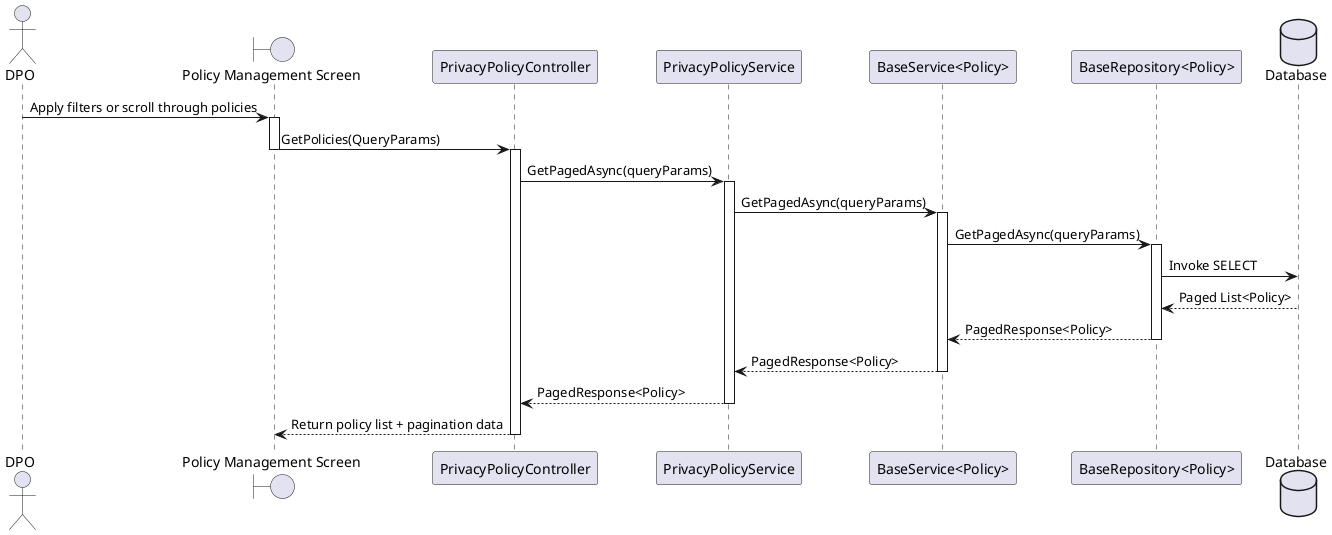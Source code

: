 @startuml

actor DPO
boundary "Policy Management Screen" as Screen
participant "PrivacyPolicyController" as Controller
participant "PrivacyPolicyService" as Service
participant "BaseService<Policy>" as BaseService
participant "BaseRepository<Policy>" as Repo
database "Database" as DB

DPO -> Screen : Apply filters or scroll through policies
activate Screen
Screen -> Controller : GetPolicies(QueryParams)
deactivate Screen
activate Controller


Controller -> Service : GetPagedAsync(queryParams)
activate Service

Service -> BaseService : GetPagedAsync(queryParams)
activate BaseService
BaseService -> Repo : GetPagedAsync(queryParams)
activate Repo
Repo -> DB : Invoke SELECT
DB --> Repo : Paged List<Policy>
Repo --> BaseService : PagedResponse<Policy>
deactivate Repo

BaseService --> Service : PagedResponse<Policy>
deactivate BaseService
Service --> Controller : PagedResponse<Policy>
deactivate Service

Controller --> Screen : Return policy list + pagination data
deactivate Controller
@enduml
